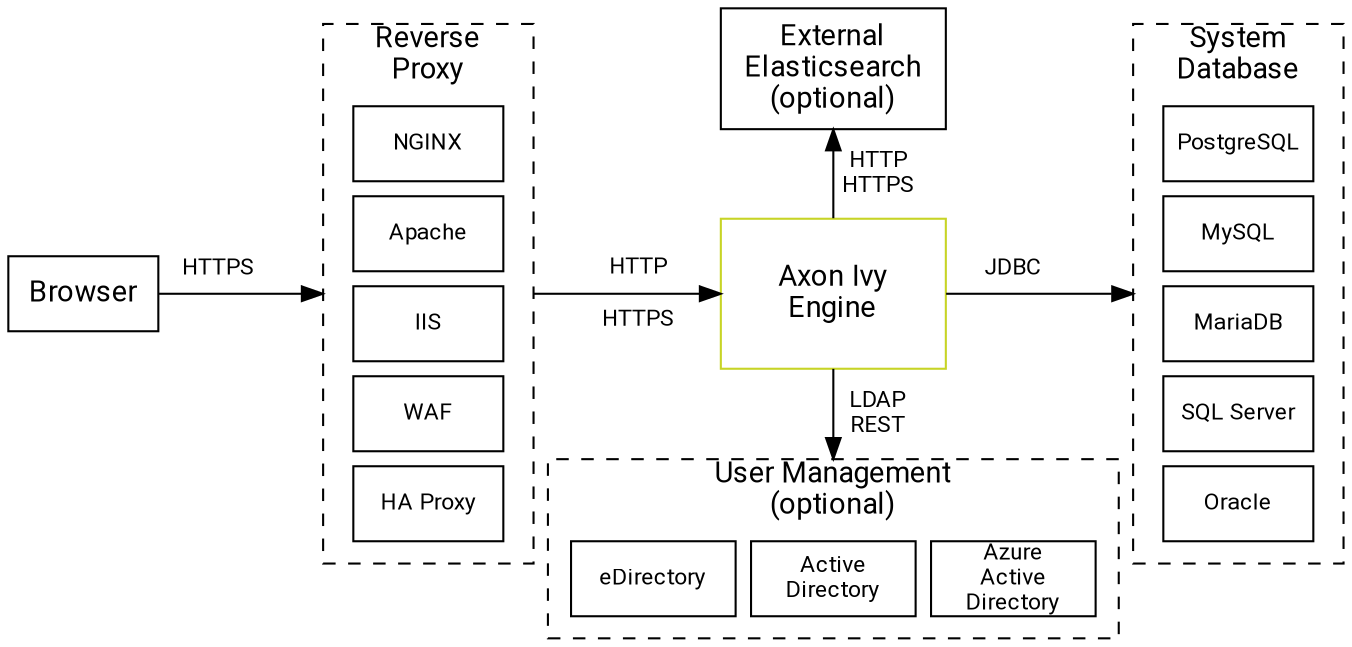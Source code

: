 digraph overview {
  layout=neato;
  node [shape=box, fontname="Roboto,Helvetica Neue,Arial,sans-serif", fixedsize="true", margin=0]; 
  
  /* nodes */
  browser         [ label="Browser",                    pos="0.4,2.5!", width="1"];

  reverseProxy    [label="Reverse\nProxy",              pos="2.7,2.5!", height="3.6", width="1.4", style="dashed", fontcolor="black", labelloc="t"];
  frontendNginx   [label="NGINX",                       pos="2.7,3.5!", height="0.5", width="1.0", fontsize=11];
  frontendApache  [label="Apache",                      pos="2.7,2.9!", height="0.5", width="1.0", fontsize=11];
  frontendIIS     [label="IIS",                         pos="2.7,2.3!", height="0.5", width="1.0", fontsize=11];
  frontendWAF     [label="WAF",                         pos="2.7,1.7!", height="0.5", width="1.0", fontsize=11];
  frontendHA      [label="HA Proxy",                    pos="2.7,1.1!", height="0.5", width="1.0", fontsize=11];
 
  engine          [label="Axon Ivy\nEngine",            pos="5.4,2.5!", height="1.0", width="1.5", color="#C7D426", fontcolor="black"];
  
  userManagement  [label="User Management\n(optional)", pos="5.4,0.8!", height="1.2", width="3.8" style="dashed" fontcolor="black" labelloc="t"];
  eDirectory      [label="eDirectory",                  pos="4.2,0.6!", height="0.5", width="1.1", fontsize=11];
  activeDirectory [label="Active\nDirectory",           pos="5.4,0.6!", height="0.5", width="1.1", fontsize=11];
  azureAD         [label="Azure\nActive\nDirectory",    pos="6.6,0.6!", height="0.5", width="1.1", fontsize=11];

  systemdb        [label="System\nDatabase",            pos="8.1,2.5!", height="3.6", width="1.4", style="dashed" fontcolor="black" labelloc="t"]
  postgres        [label="PostgreSQL",                  pos="8.1,3.5!", height="0.5", width="1.0", fontsize=11]
  mysql           [label="MySQL",                       pos="8.1,2.9!", height="0.5", width="1.0", fontsize=11]
  mariadb         [label="MariaDB",                     pos="8.1,2.3!", height="0.5", width="1.0", fontsize=11]
  mssql           [label="SQL Server",                  pos="8.1,1.7!", height="0.5", width="1.0", fontsize=11]
  oracle          [label="Oracle",                      pos="8.1,1.1!", height="0.5", width="1.0", fontsize=11]

  elasticsearch [ label="External\nElasticsearch\n(optional)", pos="5.4,4.0!", height="0.8" width="1.5"]

  /* edges */
  browser -> reverseProxy;
  reverseProxy -> engine;
  engine -> userManagement;
  engine -> systemdb;
  engine -> elasticsearch;

   /* edge labels */  
  browser_reverseProxy [ label="HTTPS\n \n ",  pos = "1.3,2.5!", shape=none, fillcolor=none, fontcolor=black, fontsize=11];
  reverseProxy_engine [ label="HTTP\n\nHTTPS", pos = "4.1,2.5!", shape=none, fillcolor=none, fontcolor=black, fontsize=11];
  engine_userManagement [ label="LDAP\nREST",  pos = "5.7,1.7!", shape=none, fillcolor=none, fontcolor=black, fontsize=11];
  engine_systemdb [ label="JDBC\n \n ",        pos = "6.6,2.5!", shape=none, fillcolor=none, fontcolor=black, fontsize=11];
  engine_elasticsearch [label="HTTP\nHTTPS",   pos = "5.7,3.3!", shape=none, fillcolor=none, fontcolor=black, fontsize=11];
  
}